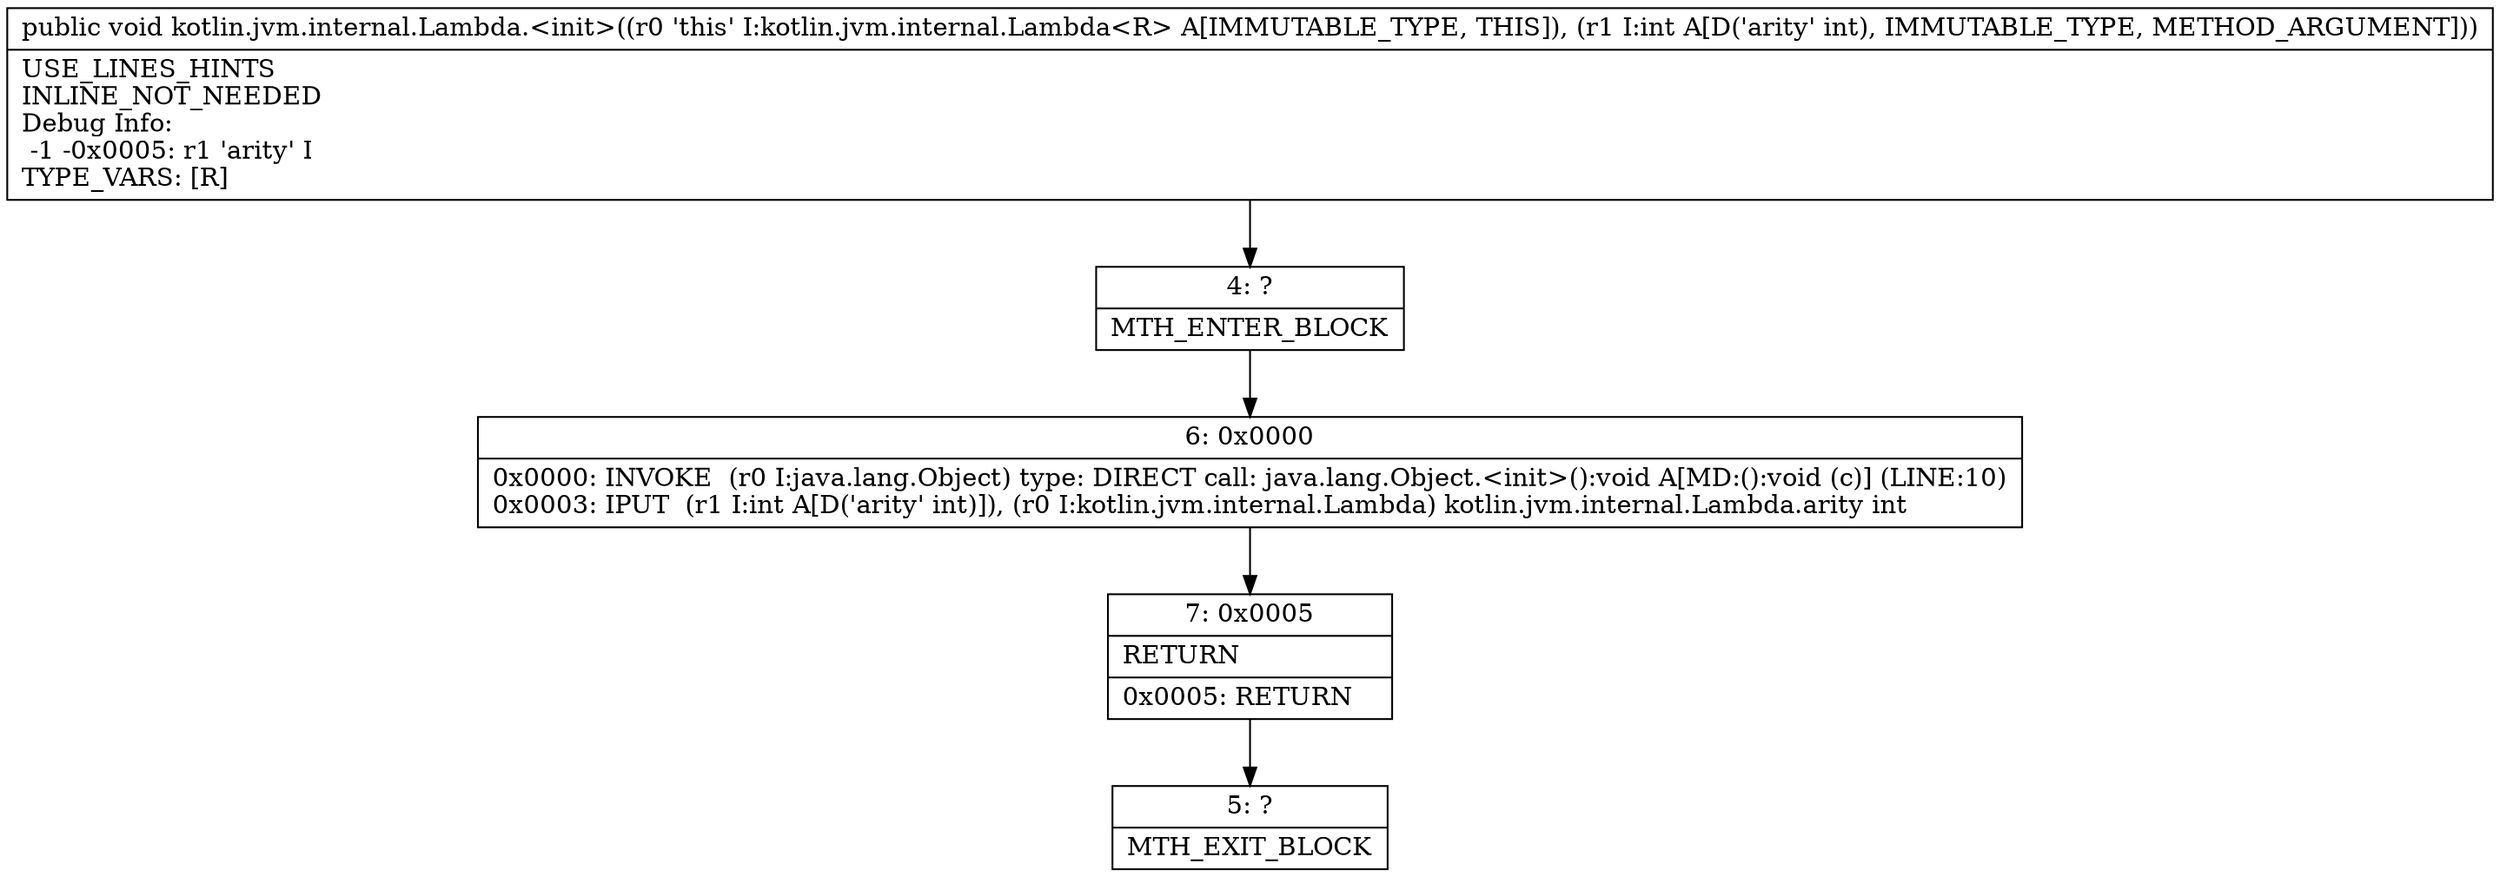digraph "CFG forkotlin.jvm.internal.Lambda.\<init\>(I)V" {
Node_4 [shape=record,label="{4\:\ ?|MTH_ENTER_BLOCK\l}"];
Node_6 [shape=record,label="{6\:\ 0x0000|0x0000: INVOKE  (r0 I:java.lang.Object) type: DIRECT call: java.lang.Object.\<init\>():void A[MD:():void (c)] (LINE:10)\l0x0003: IPUT  (r1 I:int A[D('arity' int)]), (r0 I:kotlin.jvm.internal.Lambda) kotlin.jvm.internal.Lambda.arity int \l}"];
Node_7 [shape=record,label="{7\:\ 0x0005|RETURN\l|0x0005: RETURN   \l}"];
Node_5 [shape=record,label="{5\:\ ?|MTH_EXIT_BLOCK\l}"];
MethodNode[shape=record,label="{public void kotlin.jvm.internal.Lambda.\<init\>((r0 'this' I:kotlin.jvm.internal.Lambda\<R\> A[IMMUTABLE_TYPE, THIS]), (r1 I:int A[D('arity' int), IMMUTABLE_TYPE, METHOD_ARGUMENT]))  | USE_LINES_HINTS\lINLINE_NOT_NEEDED\lDebug Info:\l  \-1 \-0x0005: r1 'arity' I\lTYPE_VARS: [R]\l}"];
MethodNode -> Node_4;Node_4 -> Node_6;
Node_6 -> Node_7;
Node_7 -> Node_5;
}

